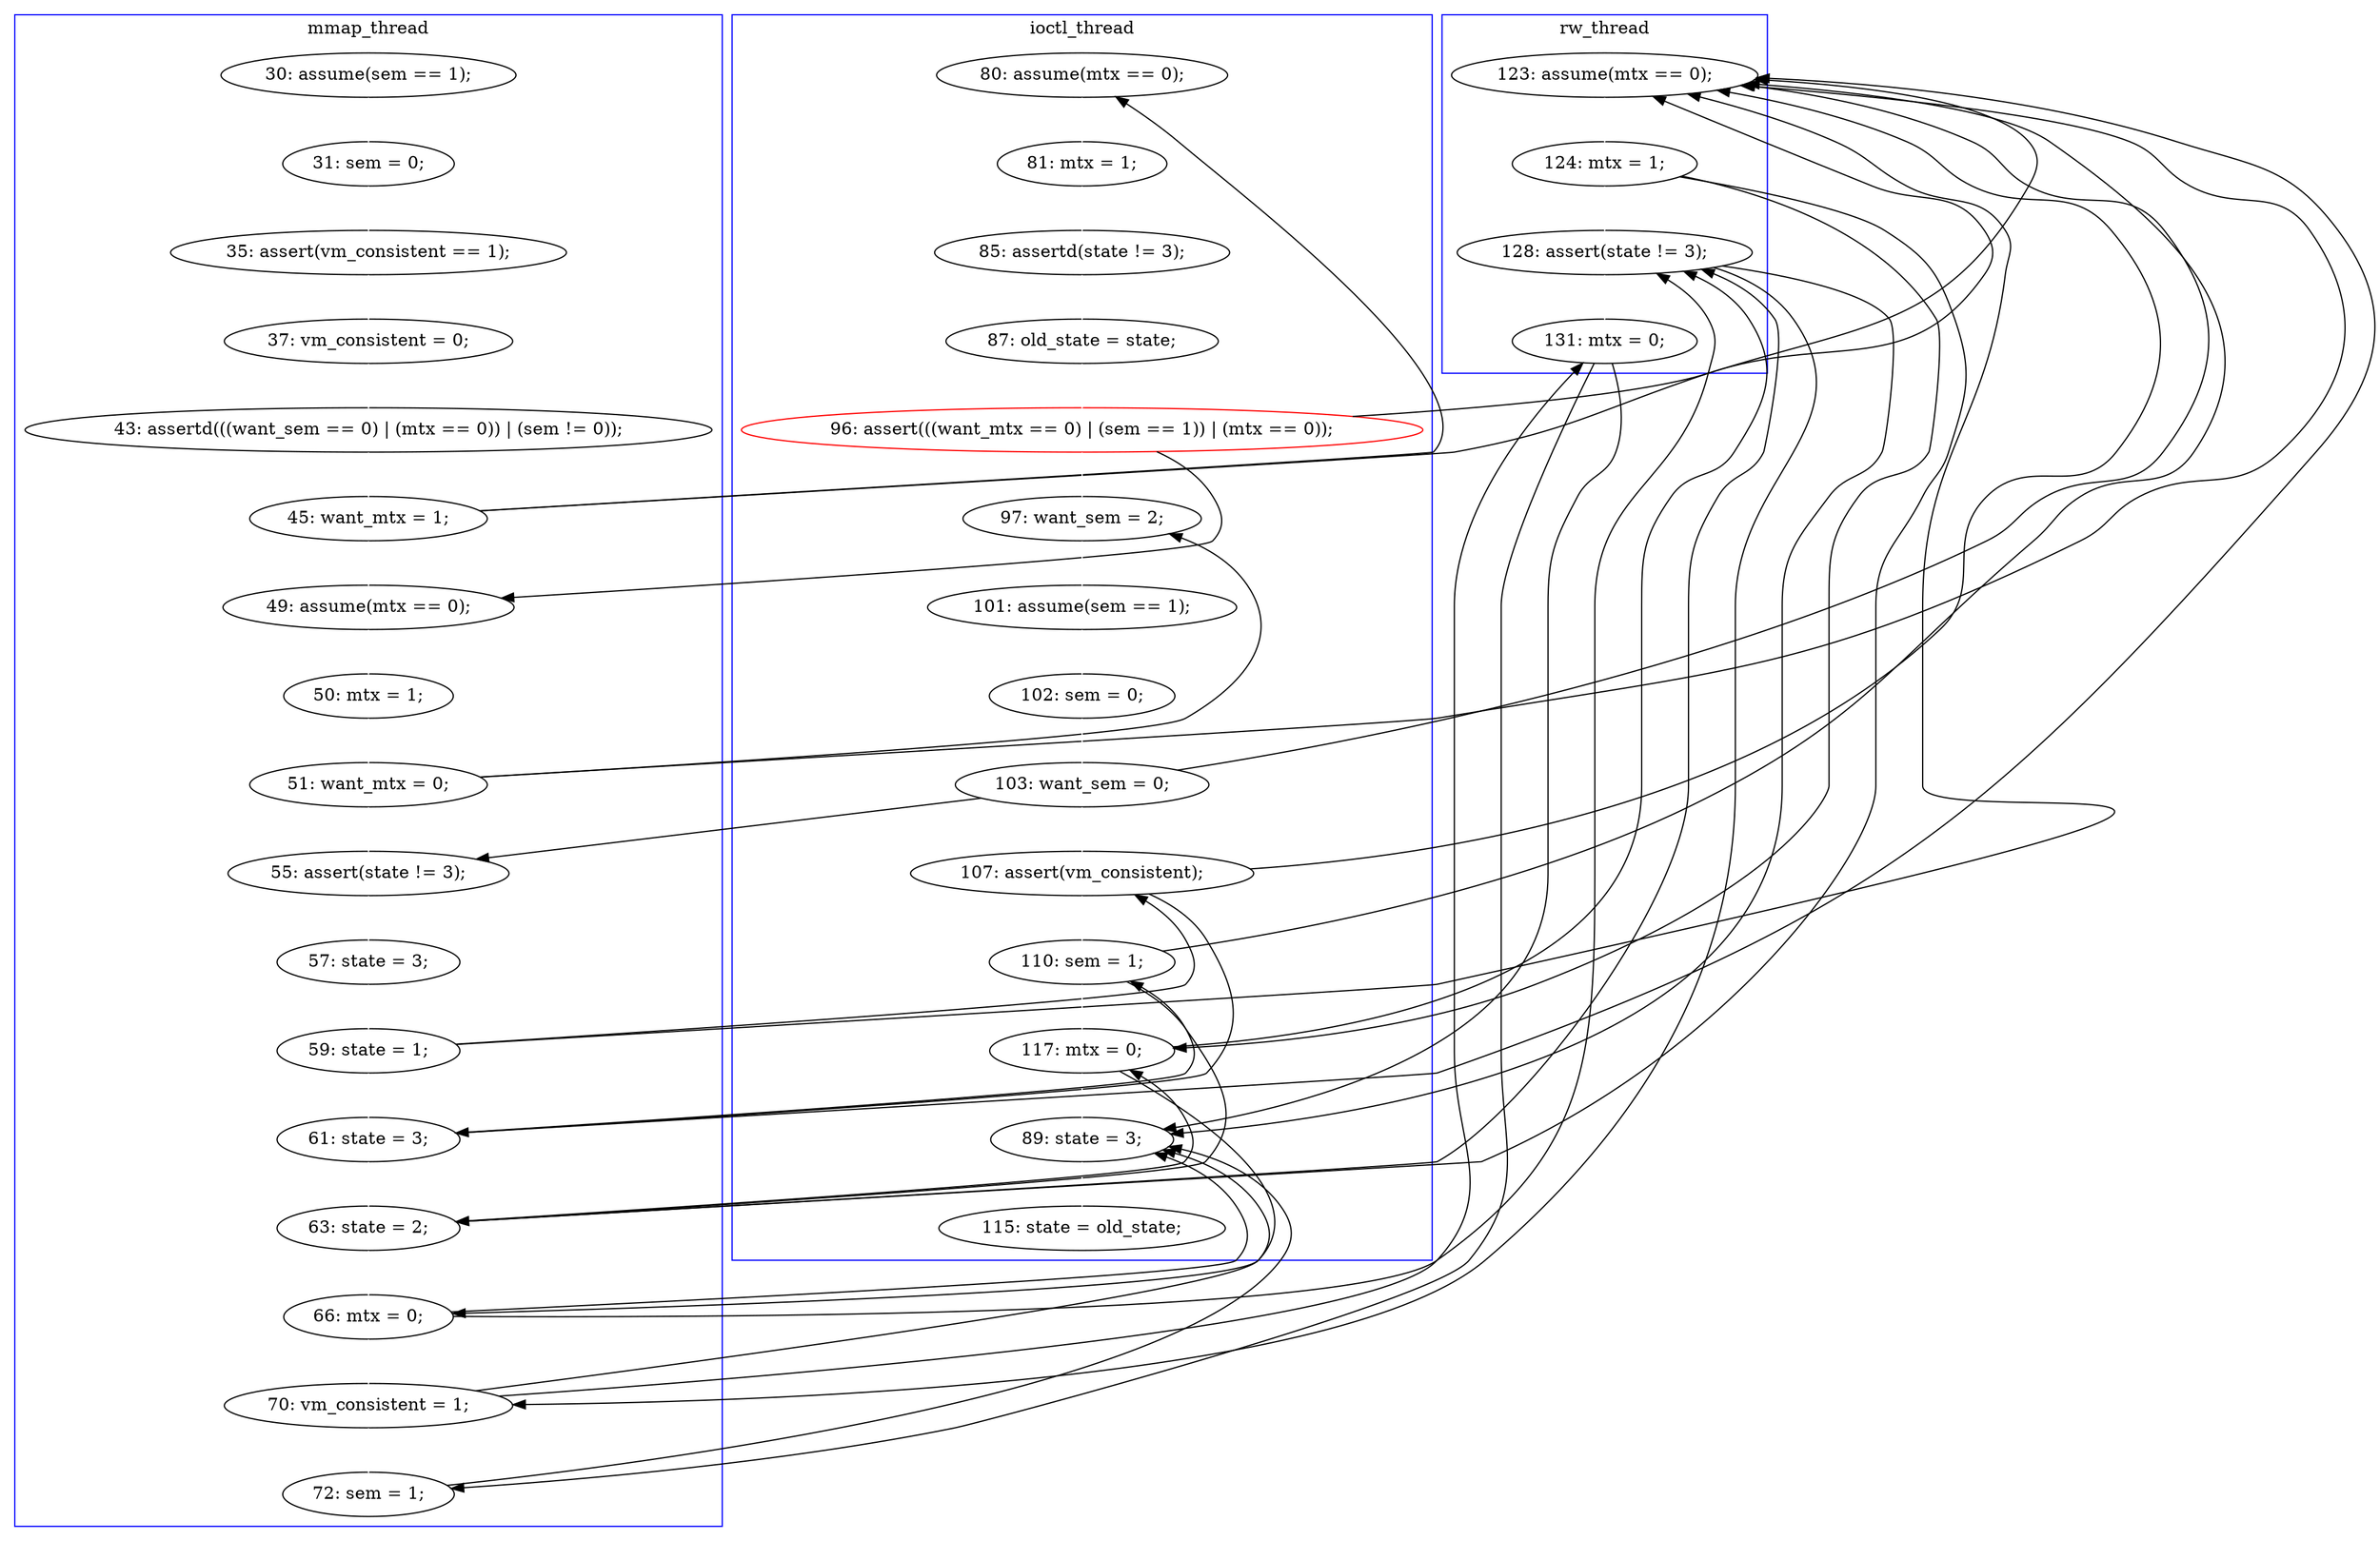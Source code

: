 digraph Counterexample {
	43 -> 45 [color = white, style = solid]
	18 -> 19 [color = white, style = solid]
	45 -> 46 [color = black, style = solid, constraint = false]
	15 -> 18 [color = black, style = solid, constraint = false]
	35 -> 36 [color = black, style = solid, constraint = false]
	32 -> 34 [color = white, style = solid]
	25 -> 26 [color = white, style = solid]
	31 -> 36 [color = white, style = solid]
	42 -> 43 [color = black, style = solid, constraint = false]
	24 -> 25 [color = black, style = solid, constraint = false]
	38 -> 39 [color = black, style = solid, constraint = false]
	27 -> 28 [color = black, style = solid, constraint = false]
	13 -> 14 [color = white, style = solid]
	30 -> 31 [color = white, style = solid]
	27 -> 39 [color = black, style = solid, constraint = false]
	36 -> 37 [color = black, style = solid, constraint = false]
	38 -> 42 [color = white, style = solid]
	47 -> 54 [color = black, style = solid, constraint = false]
	28 -> 29 [color = white, style = solid]
	38 -> 41 [color = black, style = solid, constraint = false]
	36 -> 39 [color = black, style = solid, constraint = false]
	24 -> 28 [color = white, style = solid]
	22 -> 24 [color = white, style = solid]
	40 -> 41 [color = black, style = solid, constraint = false]
	27 -> 32 [color = white, style = solid]
	41 -> 44 [color = black, style = solid, constraint = false]
	43 -> 44 [color = black, style = solid, constraint = false]
	26 -> 27 [color = white, style = solid]
	10 -> 11 [color = white, style = solid]
	15 -> 39 [color = black, style = solid, constraint = false]
	31 -> 32 [color = black, style = solid, constraint = false]
	54 -> 55 [color = white, style = solid]
	20 -> 22 [color = white, style = solid]
	11 -> 12 [color = white, style = solid]
	35 -> 39 [color = black, style = solid, constraint = false]
	42 -> 44 [color = black, style = solid, constraint = false]
	41 -> 43 [color = white, style = solid]
	19 -> 20 [color = white, style = solid]
	40 -> 44 [color = white, style = solid]
	46 -> 54 [color = black, style = solid, constraint = false]
	29 -> 30 [color = white, style = solid]
	45 -> 47 [color = white, style = solid]
	46 -> 47 [color = black, style = solid, constraint = false]
	15 -> 25 [color = white, style = solid]
	34 -> 35 [color = white, style = solid]
	35 -> 37 [color = white, style = solid]
	44 -> 45 [color = black, style = solid, constraint = false]
	42 -> 54 [color = white, style = solid]
	43 -> 54 [color = black, style = solid, constraint = false]
	12 -> 13 [color = white, style = solid]
	31 -> 39 [color = black, style = solid, constraint = false]
	45 -> 54 [color = black, style = solid, constraint = false]
	37 -> 38 [color = black, style = solid, constraint = false]
	40 -> 42 [color = black, style = solid, constraint = false]
	41 -> 42 [color = black, style = solid, constraint = false]
	24 -> 39 [color = black, style = solid, constraint = false]
	44 -> 46 [color = white, style = solid]
	14 -> 15 [color = white, style = solid]
	37 -> 41 [color = white, style = solid]
	44 -> 54 [color = black, style = solid, constraint = false]
	39 -> 40 [color = white, style = solid]
	37 -> 39 [color = black, style = solid, constraint = false]
	36 -> 38 [color = white, style = solid]
	subgraph cluster3 {
		label = rw_thread
		color = blue
		46  [label = "131: mtx = 0;"]
		40  [label = "124: mtx = 1;"]
		39  [label = "123: assume(mtx == 0);"]
		44  [label = "128: assert(state != 3);"]
	}
	subgraph cluster2 {
		label = ioctl_thread
		color = blue
		31  [label = "103: want_sem = 0;"]
		54  [label = "89: state = 3;"]
		20  [label = "85: assertd(state != 3);"]
		36  [label = "107: assert(vm_consistent);"]
		22  [label = "87: old_state = state;"]
		24  [label = "96: assert(((want_mtx == 0) | (sem == 1)) | (mtx == 0));", color = red]
		55  [label = "115: state = old_state;"]
		29  [label = "101: assume(sem == 1);"]
		38  [label = "110: sem = 1;"]
		42  [label = "117: mtx = 0;"]
		19  [label = "81: mtx = 1;"]
		30  [label = "102: sem = 0;"]
		18  [label = "80: assume(mtx == 0);"]
		28  [label = "97: want_sem = 2;"]
	}
	subgraph cluster1 {
		label = mmap_thread
		color = blue
		32  [label = "55: assert(state != 3);"]
		27  [label = "51: want_mtx = 0;"]
		47  [label = "72: sem = 1;"]
		14  [label = "43: assertd(((want_sem == 0) | (mtx == 0)) | (sem != 0));"]
		25  [label = "49: assume(mtx == 0);"]
		43  [label = "66: mtx = 0;"]
		12  [label = "35: assert(vm_consistent == 1);"]
		41  [label = "63: state = 2;"]
		26  [label = "50: mtx = 1;"]
		13  [label = "37: vm_consistent = 0;"]
		37  [label = "61: state = 3;"]
		35  [label = "59: state = 1;"]
		34  [label = "57: state = 3;"]
		15  [label = "45: want_mtx = 1;"]
		11  [label = "31: sem = 0;"]
		10  [label = "30: assume(sem == 1);"]
		45  [label = "70: vm_consistent = 1;"]
	}
}